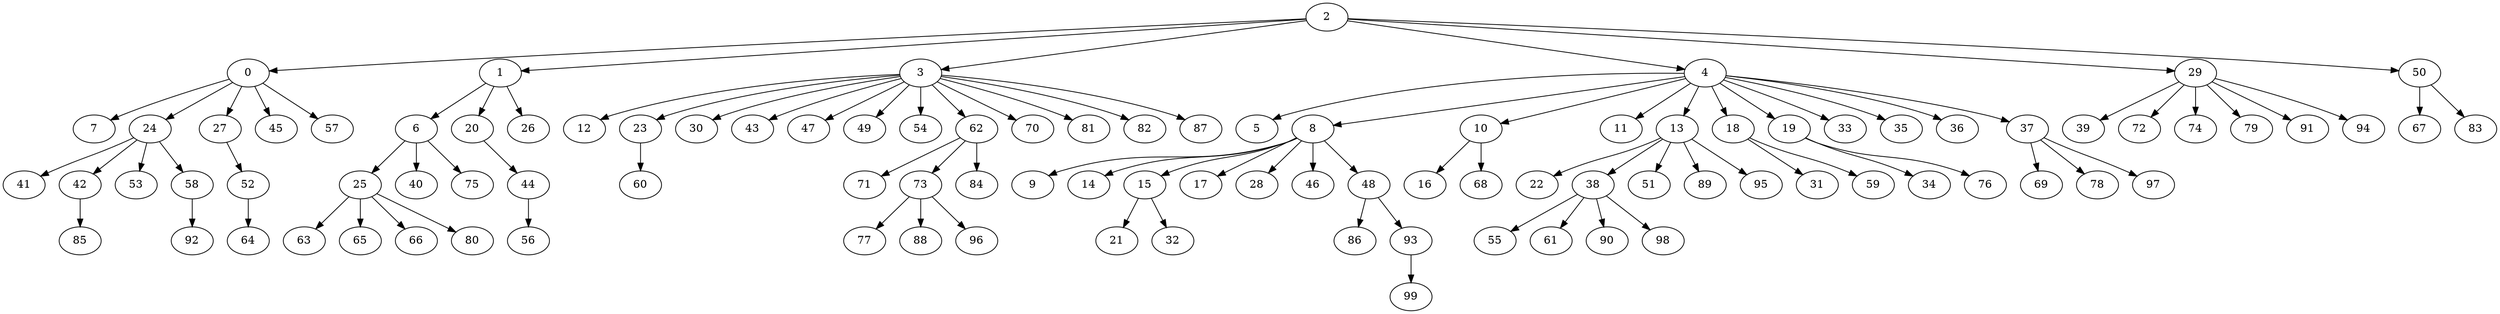 digraph {
	0 [label = 0]
	1 [label = 1]
	2 [label = 2]
	3 [label = 3]
	4 [label = 4]
	5 [label = 5]
	6 [label = 6]
	7 [label = 7]
	8 [label = 8]
	9 [label = 9]
	10 [label = 10]
	11 [label = 11]
	12 [label = 12]
	13 [label = 13]
	14 [label = 14]
	15 [label = 15]
	16 [label = 16]
	17 [label = 17]
	18 [label = 18]
	19 [label = 19]
	20 [label = 20]
	21 [label = 21]
	22 [label = 22]
	23 [label = 23]
	24 [label = 24]
	25 [label = 25]
	26 [label = 26]
	27 [label = 27]
	28 [label = 28]
	29 [label = 29]
	30 [label = 30]
	31 [label = 31]
	32 [label = 32]
	33 [label = 33]
	34 [label = 34]
	35 [label = 35]
	36 [label = 36]
	37 [label = 37]
	38 [label = 38]
	39 [label = 39]
	40 [label = 40]
	41 [label = 41]
	42 [label = 42]
	43 [label = 43]
	44 [label = 44]
	45 [label = 45]
	46 [label = 46]
	47 [label = 47]
	48 [label = 48]
	49 [label = 49]
	50 [label = 50]
	51 [label = 51]
	52 [label = 52]
	53 [label = 53]
	54 [label = 54]
	55 [label = 55]
	56 [label = 56]
	57 [label = 57]
	58 [label = 58]
	59 [label = 59]
	60 [label = 60]
	61 [label = 61]
	62 [label = 62]
	63 [label = 63]
	64 [label = 64]
	65 [label = 65]
	66 [label = 66]
	67 [label = 67]
	68 [label = 68]
	69 [label = 69]
	70 [label = 70]
	71 [label = 71]
	72 [label = 72]
	73 [label = 73]
	74 [label = 74]
	75 [label = 75]
	76 [label = 76]
	77 [label = 77]
	78 [label = 78]
	79 [label = 79]
	80 [label = 80]
	81 [label = 81]
	82 [label = 82]
	83 [label = 83]
	84 [label = 84]
	85 [label = 85]
	86 [label = 86]
	87 [label = 87]
	88 [label = 88]
	89 [label = 89]
	90 [label = 90]
	91 [label = 91]
	92 [label = 92]
	93 [label = 93]
	94 [label = 94]
	95 [label = 95]
	96 [label = 96]
	97 [label = 97]
	98 [label = 98]
	99 [label = 99]
	2->0;
	2->1;
	2->3;
	2->4;
	2->29;
	2->50;
	50->67;
	50->83;
	29->39;
	29->72;
	29->74;
	29->79;
	29->91;
	29->94;
	4->5;
	4->8;
	4->10;
	4->11;
	4->13;
	4->18;
	4->19;
	4->33;
	4->35;
	4->36;
	4->37;
	3->12;
	3->23;
	3->30;
	3->43;
	3->47;
	3->49;
	3->54;
	3->62;
	3->70;
	3->81;
	3->82;
	3->87;
	1->6;
	1->20;
	1->26;
	0->7;
	0->24;
	0->27;
	0->45;
	0->57;
	37->69;
	37->78;
	37->97;
	19->34;
	19->76;
	18->31;
	18->59;
	13->22;
	13->38;
	13->51;
	13->89;
	13->95;
	10->16;
	10->68;
	8->9;
	8->14;
	8->15;
	8->17;
	8->28;
	8->46;
	8->48;
	62->71;
	62->73;
	62->84;
	23->60;
	20->44;
	6->25;
	6->40;
	6->75;
	27->52;
	24->41;
	24->42;
	24->53;
	24->58;
	38->55;
	38->61;
	38->90;
	38->98;
	48->86;
	48->93;
	15->21;
	15->32;
	73->77;
	73->88;
	73->96;
	44->56;
	25->63;
	25->65;
	25->66;
	25->80;
	52->64;
	58->92;
	42->85;
	93->99;
}